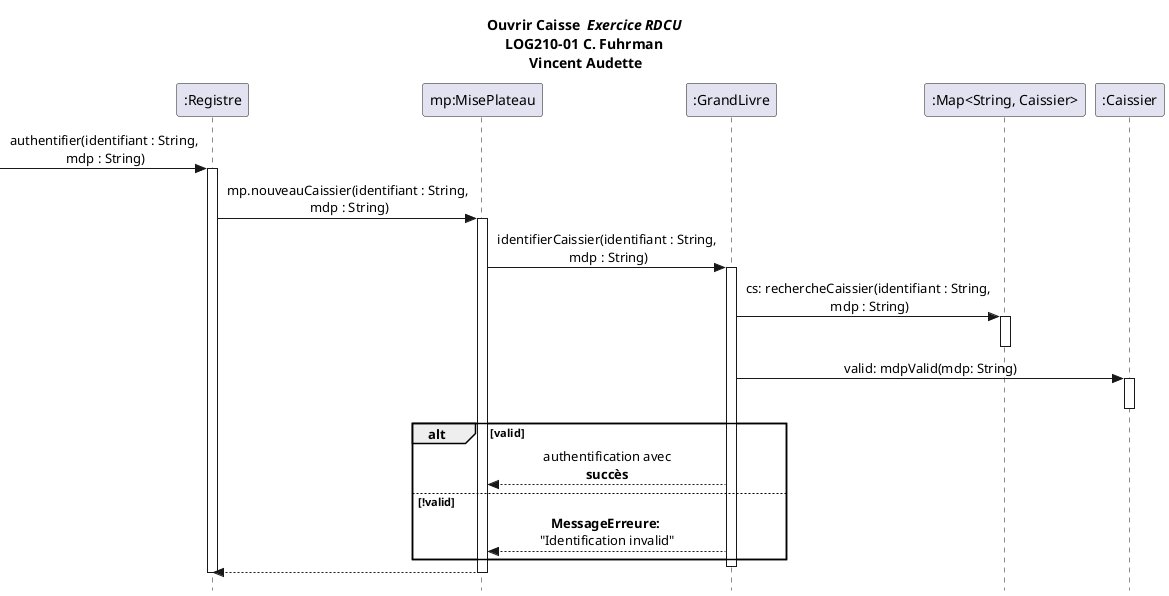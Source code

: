 @startuml
skinparam style strictuml
skinparam sequence {
    MessageAlign center
}
title Ouvrir Caisse  <I>Exercice RDCU</i>\nLOG210-01 C. Fuhrman\n Vincent Audette

participant ":Registre" as rg
participant "mp:MisePlateau" as mp
participant ":GrandLivre" as gl
participant ":Map<String, Caissier>" as mapCs
participant ":Caissier" as cs

[-> rg : authentifier(identifiant : String,\n mdp : String)
activate rg
rg -> mp: mp.nouveauCaissier(identifiant : String,\n mdp : String)
activate mp
mp -> gl: identifierCaissier(identifiant : String,\n mdp : String)
activate gl
gl -> mapCs: cs: rechercheCaissier(identifiant : String,\n mdp : String)
activate mapCs
deactivate mapCs
gl -> cs: valid: mdpValid(mdp: String)
activate cs
deactivate cs
alt valid
mp <-- gl:  authentification avec\n**succès**
else !valid
mp <-- gl:  **MessageErreure:** \n"Identification invalid"
end alt

deactivate gl
mp --> rg:
deactivate mp
deactivate rg
@enduml
